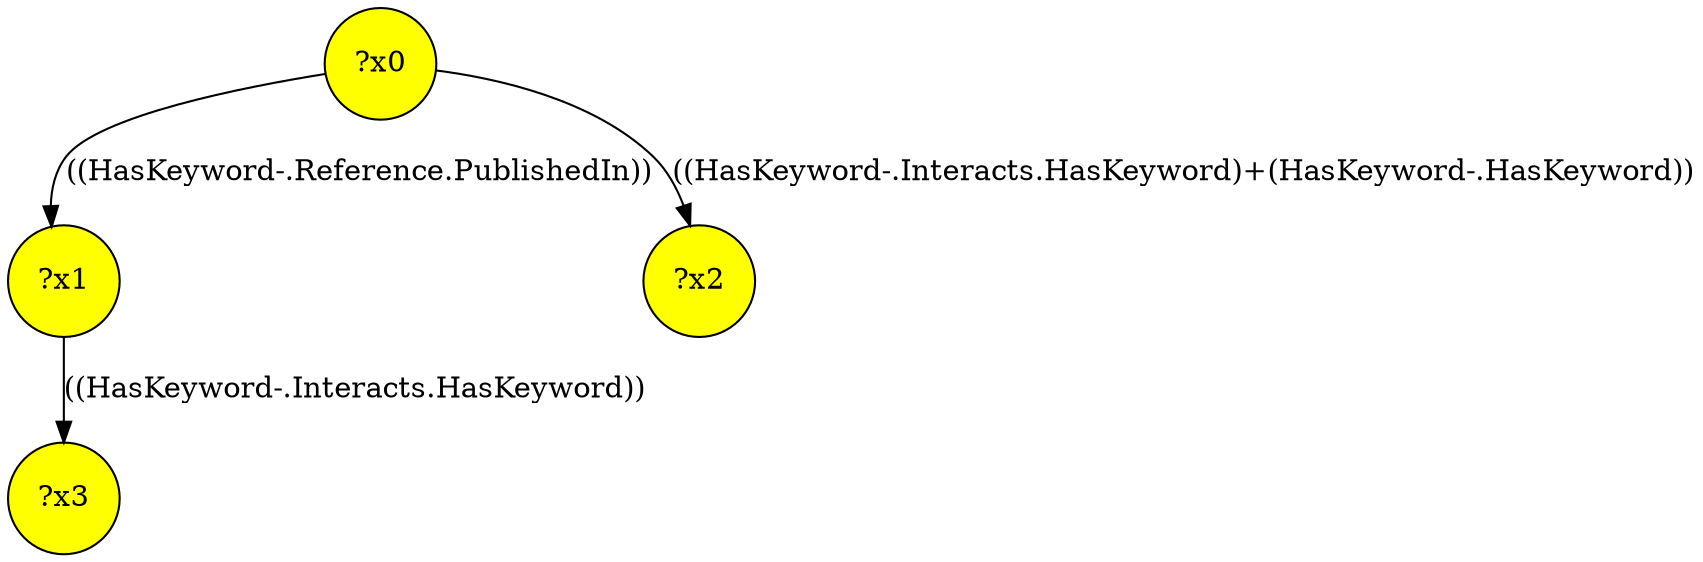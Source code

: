 digraph g {
	x1 [fillcolor="yellow", style="filled," shape=circle, label="?x1"];
	x3 [fillcolor="yellow", style="filled," shape=circle, label="?x3"];
	x2 [fillcolor="yellow", style="filled," shape=circle, label="?x2"];
	x0 [fillcolor="yellow", style="filled," shape=circle, label="?x0"];
	x0 -> x1 [label="((HasKeyword-.Reference.PublishedIn))"];
	x0 -> x2 [label="((HasKeyword-.Interacts.HasKeyword)+(HasKeyword-.HasKeyword))"];
	x1 -> x3 [label="((HasKeyword-.Interacts.HasKeyword))"];
}
